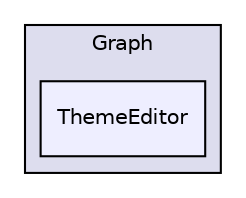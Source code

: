 digraph "F:/gamedev/unity/misc/da_test/Assets/DungeonArchitect/Scripts/Graph/ThemeEditor" {
  compound=true
  node [ fontsize="10", fontname="Helvetica"];
  edge [ labelfontsize="10", labelfontname="Helvetica"];
  subgraph clusterdir_ff8d04a9127c923fa1aac32d41a6fdf3 {
    graph [ bgcolor="#ddddee", pencolor="black", label="Graph" fontname="Helvetica", fontsize="10", URL="dir_ff8d04a9127c923fa1aac32d41a6fdf3.html"]
  dir_72d44bef5d6e77c5cdf4a739b1d72fad [shape=box, label="ThemeEditor", style="filled", fillcolor="#eeeeff", pencolor="black", URL="dir_72d44bef5d6e77c5cdf4a739b1d72fad.html"];
  }
}
